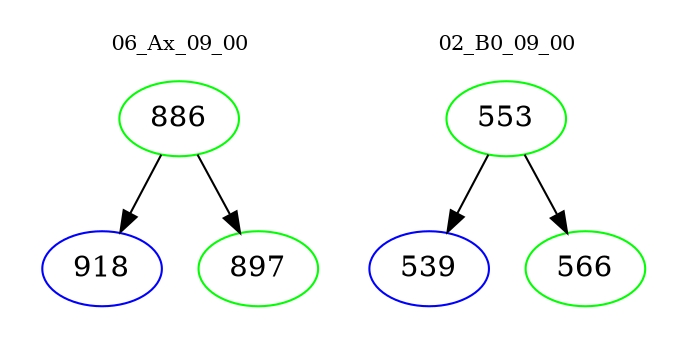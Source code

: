 digraph{
subgraph cluster_0 {
color = white
label = "06_Ax_09_00";
fontsize=10;
T0_886 [label="886", color="green"]
T0_886 -> T0_918 [color="black"]
T0_918 [label="918", color="blue"]
T0_886 -> T0_897 [color="black"]
T0_897 [label="897", color="green"]
}
subgraph cluster_1 {
color = white
label = "02_B0_09_00";
fontsize=10;
T1_553 [label="553", color="green"]
T1_553 -> T1_539 [color="black"]
T1_539 [label="539", color="blue"]
T1_553 -> T1_566 [color="black"]
T1_566 [label="566", color="green"]
}
}
